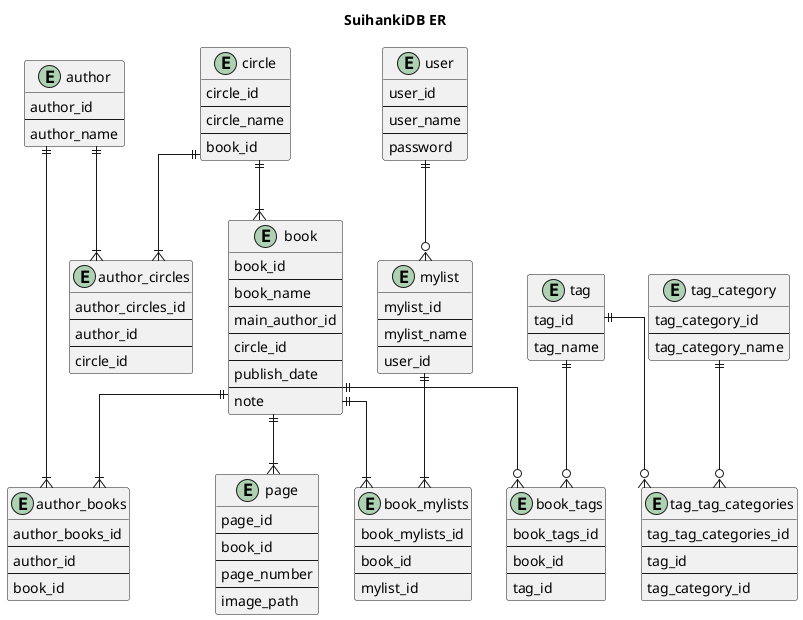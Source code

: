 @startuml

title SuihankiDB ER
skinparam linetype ortho

' single entities
entity "author" as a {
    author_id
    --
    author_name
}
entity "book" as b {
    book_id
    --
    book_name
    --
    main_author_id
    --
    circle_id
    --
    publish_date
    --
    note
}
entity "circle" as c {
    circle_id
    --
    circle_name
    --
    book_id
}
entity "mylist" as m {
    mylist_id
    --
    mylist_name
    --
    user_id
}
entity "page" as p {
    page_id
    --
    book_id
    --
    page_number
    --
    image_path
}
entity "tag" as t {
    tag_id
    --
    tag_name
}
entity "tag_category" as tc {
    tag_category_id
    --
    tag_category_name
}
entity "user" as u {
    user_id
    --
    user_name
    --
    password
}

' intermediate entities
entity "author_books" as ab {
    author_books_id
    --
    author_id
    --
    book_id
}
entity "author_circles" as ac {
    author_circles_id
    --
    author_id
    --
    circle_id
}
entity "book_mylists" as bm {
    book_mylists_id
    --
    book_id
    --
    mylist_id
}
entity "book_tags" as bt {
    book_tags_id
    --
    book_id
    --
    tag_id
}
entity "tag_tag_categories" as ttc {
    tag_tag_categories_id
    --
    tag_id
    --
    tag_category_id
}

' author contains
a ||--|{ ab
a ||--|{ ac

' book contains
b ||--|{ p
b ||--|{ ab
b ||--|{ bm
b ||--o{ bt

' circle contains
c ||--|{ b
c ||--|{ ac

' mylist contains
m ||--|{ bm

' tag contains
t ||--o{ bt
t ||--o{ ttc

' tag_category contains
tc ||--o{ ttc

' user contains
u ||--o{ m

@enduml